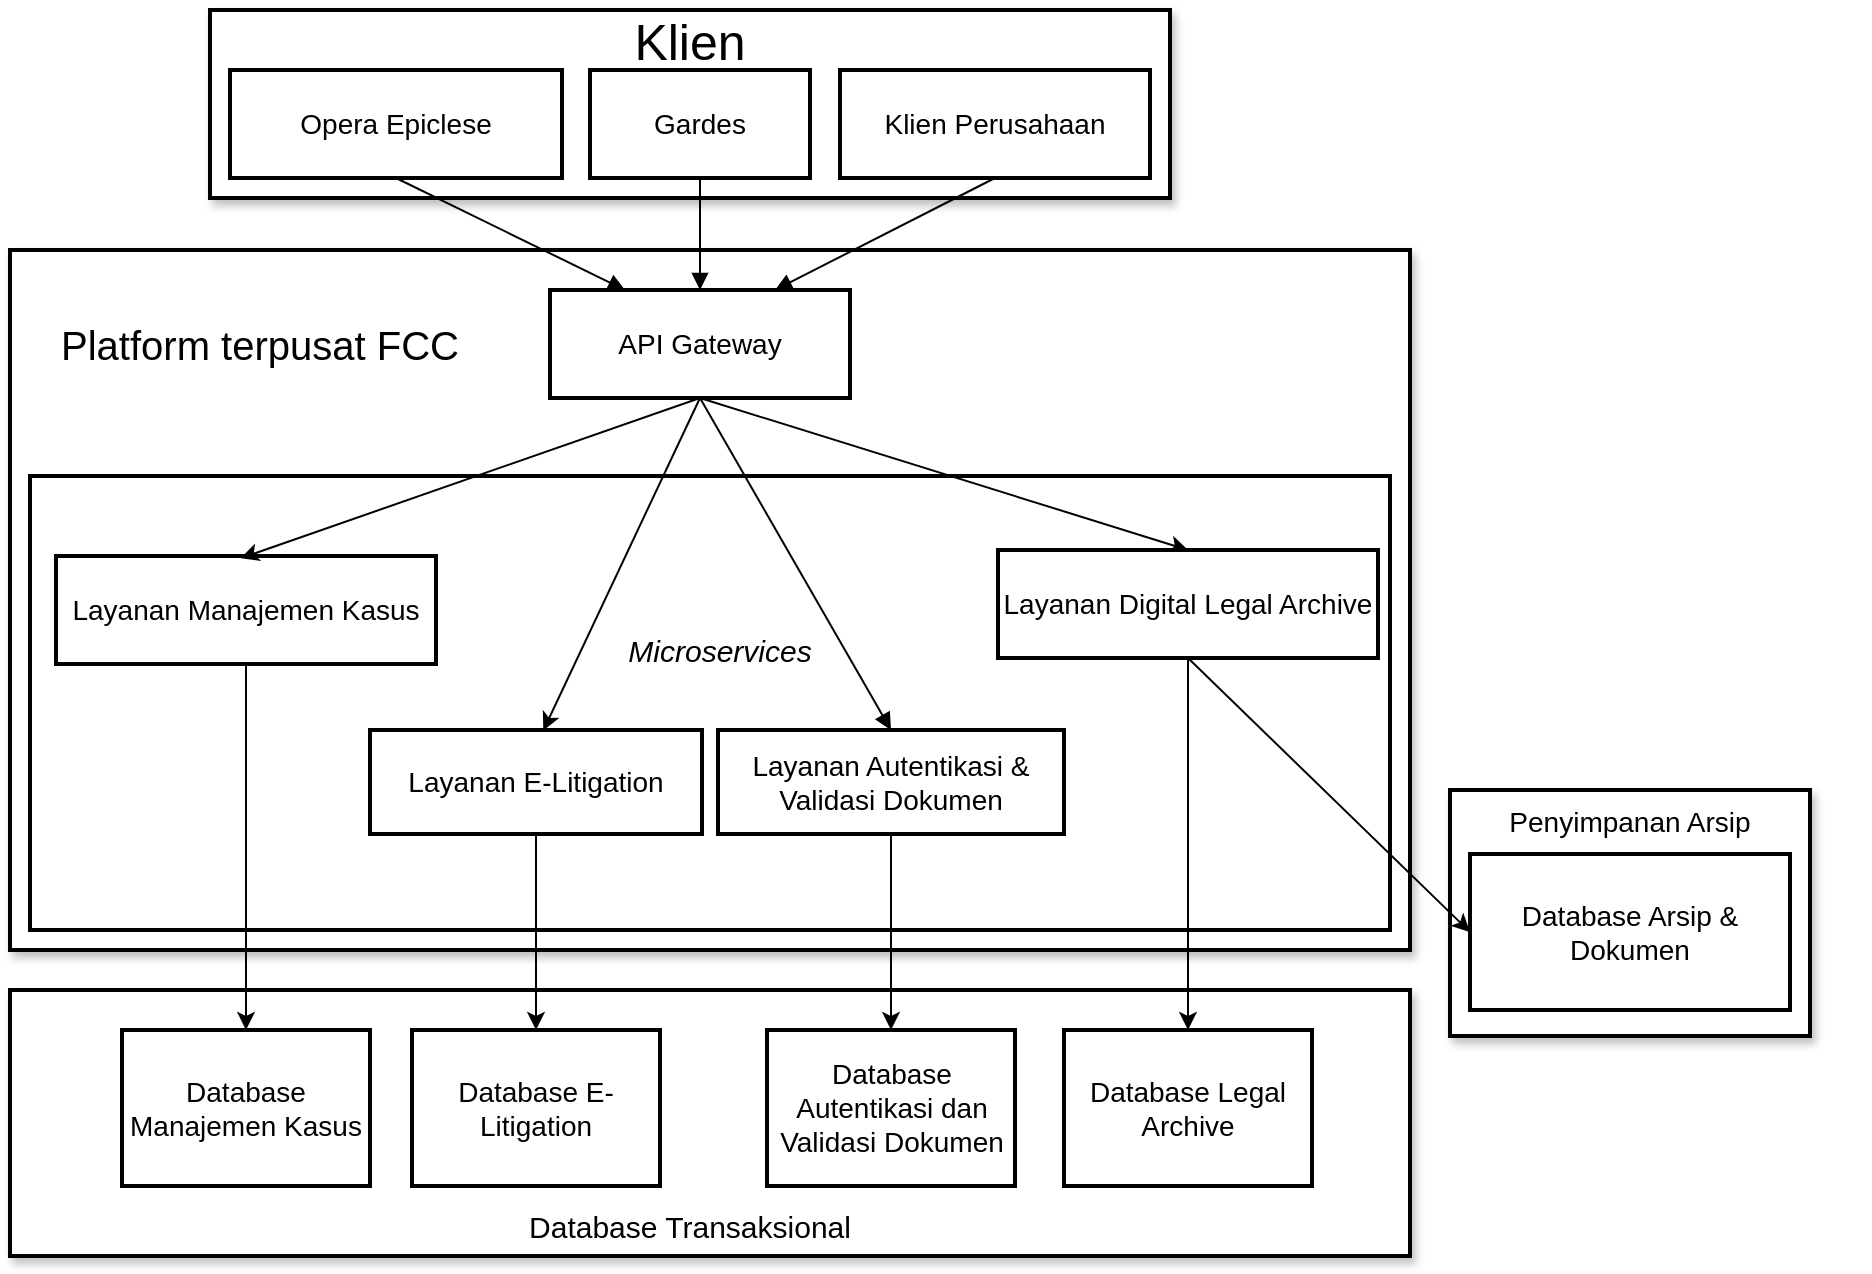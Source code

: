 <mxfile version="28.0.7">
  <diagram name="Page-1" id="fKGwYnQifc-Lo2MhiRWD">
    <mxGraphModel dx="1242" dy="830" grid="1" gridSize="10" guides="1" tooltips="1" connect="1" arrows="1" fold="1" page="1" pageScale="1" pageWidth="850" pageHeight="1100" math="0" shadow="0">
      <root>
        <mxCell id="0" />
        <mxCell id="1" parent="0" />
        <mxCell id="4zl8Qu2DYgbCBnQwSDRM-1" value="" style="whiteSpace=wrap;strokeWidth=2;shadow=1;" vertex="1" parent="1">
          <mxGeometry x="40" y="560" width="700" height="133" as="geometry" />
        </mxCell>
        <mxCell id="4zl8Qu2DYgbCBnQwSDRM-2" value="" style="whiteSpace=wrap;strokeWidth=2;fillStyle=auto;perimeterSpacing=2;rounded=0;shadow=1;glass=0;" vertex="1" parent="1">
          <mxGeometry x="40" y="190" width="700" height="350" as="geometry" />
        </mxCell>
        <mxCell id="4zl8Qu2DYgbCBnQwSDRM-4" value="" style="whiteSpace=wrap;strokeWidth=2;" vertex="1" parent="1">
          <mxGeometry x="50" y="303" width="680" height="227" as="geometry" />
        </mxCell>
        <mxCell id="4zl8Qu2DYgbCBnQwSDRM-5" value="" style="whiteSpace=wrap;strokeWidth=2;shadow=1;" vertex="1" parent="1">
          <mxGeometry x="140" y="70" width="480" height="94" as="geometry" />
        </mxCell>
        <mxCell id="4zl8Qu2DYgbCBnQwSDRM-6" value="Opera Epiclese" style="whiteSpace=wrap;strokeWidth=2;fontSize=14;" vertex="1" parent="1">
          <mxGeometry x="150" y="100" width="166" height="54" as="geometry" />
        </mxCell>
        <mxCell id="4zl8Qu2DYgbCBnQwSDRM-7" value="Gardes" style="whiteSpace=wrap;strokeWidth=2;fontSize=14;" vertex="1" parent="1">
          <mxGeometry x="330" y="100" width="110" height="54" as="geometry" />
        </mxCell>
        <mxCell id="4zl8Qu2DYgbCBnQwSDRM-8" value="Klien Perusahaan" style="whiteSpace=wrap;strokeWidth=2;fontSize=14;" vertex="1" parent="1">
          <mxGeometry x="455" y="100" width="155" height="54" as="geometry" />
        </mxCell>
        <mxCell id="4zl8Qu2DYgbCBnQwSDRM-44" style="rounded=0;orthogonalLoop=1;jettySize=auto;html=1;exitX=0.5;exitY=1;exitDx=0;exitDy=0;entryX=0.522;entryY=0.005;entryDx=0;entryDy=0;entryPerimeter=0;" edge="1" parent="1" source="4zl8Qu2DYgbCBnQwSDRM-9" target="4zl8Qu2DYgbCBnQwSDRM-11">
          <mxGeometry relative="1" as="geometry" />
        </mxCell>
        <mxCell id="4zl8Qu2DYgbCBnQwSDRM-45" value="" style="rounded=0;orthogonalLoop=1;jettySize=auto;html=1;entryX=0.5;entryY=0;entryDx=0;entryDy=0;exitX=0.5;exitY=1;exitDx=0;exitDy=0;" edge="1" parent="1" source="4zl8Qu2DYgbCBnQwSDRM-9" target="4zl8Qu2DYgbCBnQwSDRM-12">
          <mxGeometry relative="1" as="geometry">
            <mxPoint x="514" y="303" as="targetPoint" />
          </mxGeometry>
        </mxCell>
        <mxCell id="4zl8Qu2DYgbCBnQwSDRM-9" value="API Gateway" style="whiteSpace=wrap;strokeWidth=2;fontSize=14;" vertex="1" parent="1">
          <mxGeometry x="310" y="210" width="150" height="54" as="geometry" />
        </mxCell>
        <mxCell id="4zl8Qu2DYgbCBnQwSDRM-56" style="rounded=0;orthogonalLoop=1;jettySize=auto;html=1;exitX=0.5;exitY=1;exitDx=0;exitDy=0;entryX=0.5;entryY=0;entryDx=0;entryDy=0;" edge="1" parent="1" source="4zl8Qu2DYgbCBnQwSDRM-10" target="4zl8Qu2DYgbCBnQwSDRM-16">
          <mxGeometry relative="1" as="geometry" />
        </mxCell>
        <mxCell id="4zl8Qu2DYgbCBnQwSDRM-10" value="Layanan Manajemen Kasus" style="whiteSpace=wrap;strokeWidth=2;fontSize=14;" vertex="1" parent="1">
          <mxGeometry x="63" y="343" width="190" height="54" as="geometry" />
        </mxCell>
        <mxCell id="4zl8Qu2DYgbCBnQwSDRM-55" style="edgeStyle=orthogonalEdgeStyle;rounded=0;orthogonalLoop=1;jettySize=auto;html=1;exitX=0.5;exitY=1;exitDx=0;exitDy=0;entryX=0.5;entryY=0;entryDx=0;entryDy=0;" edge="1" parent="1" source="4zl8Qu2DYgbCBnQwSDRM-11" target="4zl8Qu2DYgbCBnQwSDRM-47">
          <mxGeometry relative="1" as="geometry" />
        </mxCell>
        <mxCell id="4zl8Qu2DYgbCBnQwSDRM-11" value="Layanan E-Litigation" style="whiteSpace=wrap;strokeWidth=2;fontSize=14;" vertex="1" parent="1">
          <mxGeometry x="220" y="430" width="166" height="52" as="geometry" />
        </mxCell>
        <mxCell id="4zl8Qu2DYgbCBnQwSDRM-53" style="rounded=0;orthogonalLoop=1;jettySize=auto;html=1;exitX=0.5;exitY=1;exitDx=0;exitDy=0;" edge="1" parent="1" source="4zl8Qu2DYgbCBnQwSDRM-12" target="4zl8Qu2DYgbCBnQwSDRM-51">
          <mxGeometry relative="1" as="geometry" />
        </mxCell>
        <mxCell id="4zl8Qu2DYgbCBnQwSDRM-12" value="Layanan Digital Legal Archive" style="whiteSpace=wrap;strokeWidth=2;fontSize=14;" vertex="1" parent="1">
          <mxGeometry x="534" y="340" width="190" height="54" as="geometry" />
        </mxCell>
        <mxCell id="4zl8Qu2DYgbCBnQwSDRM-54" style="rounded=0;orthogonalLoop=1;jettySize=auto;html=1;exitX=0.5;exitY=1;exitDx=0;exitDy=0;" edge="1" parent="1" source="4zl8Qu2DYgbCBnQwSDRM-13" target="4zl8Qu2DYgbCBnQwSDRM-52">
          <mxGeometry relative="1" as="geometry" />
        </mxCell>
        <mxCell id="4zl8Qu2DYgbCBnQwSDRM-13" value="Layanan Autentikasi &amp; Validasi Dokumen" style="whiteSpace=wrap;strokeWidth=2;fontSize=14;" vertex="1" parent="1">
          <mxGeometry x="394" y="430" width="173" height="52" as="geometry" />
        </mxCell>
        <mxCell id="4zl8Qu2DYgbCBnQwSDRM-16" value="Database Manajemen Kasus" style="whiteSpace=wrap;strokeWidth=2;fontSize=14;" vertex="1" parent="1">
          <mxGeometry x="96" y="580" width="124" height="78" as="geometry" />
        </mxCell>
        <mxCell id="4zl8Qu2DYgbCBnQwSDRM-18" value="" style="curved=0;startArrow=none;endArrow=block;exitX=0.5;exitY=1;entryX=0.25;entryY=0;rounded=0;entryDx=0;entryDy=0;" edge="1" parent="1" source="4zl8Qu2DYgbCBnQwSDRM-6" target="4zl8Qu2DYgbCBnQwSDRM-9">
          <mxGeometry relative="1" as="geometry">
            <Array as="points" />
          </mxGeometry>
        </mxCell>
        <mxCell id="4zl8Qu2DYgbCBnQwSDRM-19" value="" style="curved=0;startArrow=none;endArrow=block;exitX=0.5;exitY=1;entryX=0.5;entryY=0;rounded=0;entryDx=0;entryDy=0;exitDx=0;exitDy=0;" edge="1" parent="1" source="4zl8Qu2DYgbCBnQwSDRM-7" target="4zl8Qu2DYgbCBnQwSDRM-9">
          <mxGeometry relative="1" as="geometry">
            <Array as="points" />
            <mxPoint x="525.5" y="99" as="sourcePoint" />
            <mxPoint x="560" y="199" as="targetPoint" />
          </mxGeometry>
        </mxCell>
        <mxCell id="4zl8Qu2DYgbCBnQwSDRM-20" value="" style="curved=0;startArrow=none;endArrow=block;exitX=0.5;exitY=1;entryX=0.75;entryY=0;rounded=0;entryDx=0;entryDy=0;" edge="1" parent="1" source="4zl8Qu2DYgbCBnQwSDRM-8" target="4zl8Qu2DYgbCBnQwSDRM-9">
          <mxGeometry relative="1" as="geometry">
            <Array as="points" />
          </mxGeometry>
        </mxCell>
        <mxCell id="4zl8Qu2DYgbCBnQwSDRM-24" value="" style="curved=0;startArrow=none;endArrow=block;exitX=0.5;exitY=1;entryX=0.5;entryY=0;rounded=0;exitDx=0;exitDy=0;" edge="1" parent="1" source="4zl8Qu2DYgbCBnQwSDRM-9" target="4zl8Qu2DYgbCBnQwSDRM-13">
          <mxGeometry relative="1" as="geometry">
            <Array as="points" />
          </mxGeometry>
        </mxCell>
        <mxCell id="4zl8Qu2DYgbCBnQwSDRM-39" value="&lt;span style=&quot;font-size: 25px;&quot;&gt;Klien&lt;/span&gt;" style="text;strokeColor=none;align=center;fillColor=none;html=1;verticalAlign=middle;whiteSpace=wrap;rounded=0;" vertex="1" parent="1">
          <mxGeometry x="350" y="70" width="60" height="30" as="geometry" />
        </mxCell>
        <mxCell id="4zl8Qu2DYgbCBnQwSDRM-41" value="&lt;font style=&quot;font-size: 20px;&quot;&gt;Platform terpusat FCC&lt;/font&gt;" style="text;strokeColor=none;align=center;fillColor=none;html=1;verticalAlign=middle;whiteSpace=wrap;rounded=0;" vertex="1" parent="1">
          <mxGeometry x="45" y="222" width="240" height="30" as="geometry" />
        </mxCell>
        <mxCell id="4zl8Qu2DYgbCBnQwSDRM-43" style="rounded=0;orthogonalLoop=1;jettySize=auto;html=1;entryX=0.486;entryY=0.021;entryDx=0;entryDy=0;entryPerimeter=0;exitX=0.5;exitY=1;exitDx=0;exitDy=0;" edge="1" parent="1" source="4zl8Qu2DYgbCBnQwSDRM-9" target="4zl8Qu2DYgbCBnQwSDRM-10">
          <mxGeometry relative="1" as="geometry" />
        </mxCell>
        <mxCell id="4zl8Qu2DYgbCBnQwSDRM-46" value="&lt;font style=&quot;font-size: 15px;&quot;&gt;&lt;i style=&quot;&quot;&gt;Microservices&lt;/i&gt;&lt;/font&gt;" style="text;strokeColor=none;align=center;fillColor=none;html=1;verticalAlign=middle;whiteSpace=wrap;rounded=0;" vertex="1" parent="1">
          <mxGeometry x="275" y="375" width="240" height="30" as="geometry" />
        </mxCell>
        <mxCell id="4zl8Qu2DYgbCBnQwSDRM-47" value="Database E-Litigation" style="whiteSpace=wrap;strokeWidth=2;fontSize=14;" vertex="1" parent="1">
          <mxGeometry x="241" y="580" width="124" height="78" as="geometry" />
        </mxCell>
        <mxCell id="4zl8Qu2DYgbCBnQwSDRM-48" value="&lt;font style=&quot;font-size: 15px;&quot;&gt;Database Transaksional&lt;/font&gt;" style="text;strokeColor=none;align=center;fillColor=none;html=1;verticalAlign=middle;whiteSpace=wrap;rounded=0;" vertex="1" parent="1">
          <mxGeometry x="275" y="663" width="210" height="30" as="geometry" />
        </mxCell>
        <mxCell id="4zl8Qu2DYgbCBnQwSDRM-51" value="Database Legal Archive" style="whiteSpace=wrap;strokeWidth=2;fontSize=14;" vertex="1" parent="1">
          <mxGeometry x="567" y="580" width="124" height="78" as="geometry" />
        </mxCell>
        <mxCell id="4zl8Qu2DYgbCBnQwSDRM-52" value="Database Autentikasi dan Validasi Dokumen" style="whiteSpace=wrap;strokeWidth=2;fontSize=14;" vertex="1" parent="1">
          <mxGeometry x="418.5" y="580" width="124" height="78" as="geometry" />
        </mxCell>
        <mxCell id="4zl8Qu2DYgbCBnQwSDRM-57" value="" style="whiteSpace=wrap;strokeWidth=2;shadow=1;" vertex="1" parent="1">
          <mxGeometry x="760" y="460" width="180" height="123" as="geometry" />
        </mxCell>
        <mxCell id="4zl8Qu2DYgbCBnQwSDRM-58" value="Penyimpanan Arsip" style="text;strokeColor=none;align=center;fillColor=none;html=1;verticalAlign=middle;whiteSpace=wrap;rounded=0;fontSize=14;" vertex="1" parent="1">
          <mxGeometry x="730" y="460" width="240" height="32" as="geometry" />
        </mxCell>
        <mxCell id="4zl8Qu2DYgbCBnQwSDRM-17" value="Database Arsip &amp; Dokumen" style="whiteSpace=wrap;strokeWidth=2;fontSize=14;" vertex="1" parent="1">
          <mxGeometry x="770" y="492" width="160" height="78" as="geometry" />
        </mxCell>
        <mxCell id="4zl8Qu2DYgbCBnQwSDRM-59" style="rounded=0;orthogonalLoop=1;jettySize=auto;html=1;exitX=0.5;exitY=1;exitDx=0;exitDy=0;entryX=0;entryY=0.5;entryDx=0;entryDy=0;" edge="1" parent="1" source="4zl8Qu2DYgbCBnQwSDRM-12" target="4zl8Qu2DYgbCBnQwSDRM-17">
          <mxGeometry relative="1" as="geometry" />
        </mxCell>
      </root>
    </mxGraphModel>
  </diagram>
</mxfile>
